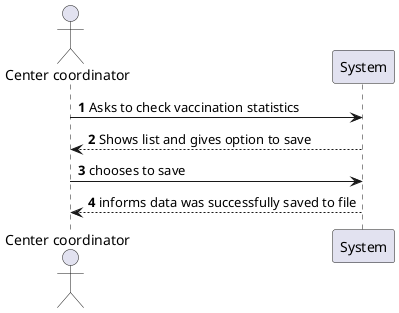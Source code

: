 @startuml
'https://plantuml.com/sequence-diagram

autonumber
actor "Center coordinator" as cc

cc -> System: Asks to check vaccination statistics
System --> cc: Shows list and gives option to save

cc -> System: chooses to save
cc <-- System: informs data was successfully saved to file
@enduml